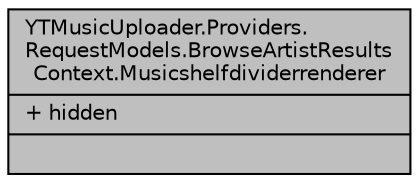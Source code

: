 digraph "YTMusicUploader.Providers.RequestModels.BrowseArtistResultsContext.Musicshelfdividerrenderer"
{
 // LATEX_PDF_SIZE
  edge [fontname="Helvetica",fontsize="10",labelfontname="Helvetica",labelfontsize="10"];
  node [fontname="Helvetica",fontsize="10",shape=record];
  Node1 [label="{YTMusicUploader.Providers.\lRequestModels.BrowseArtistResults\lContext.Musicshelfdividerrenderer\n|+ hidden\l|}",height=0.2,width=0.4,color="black", fillcolor="grey75", style="filled", fontcolor="black",tooltip=" "];
}
